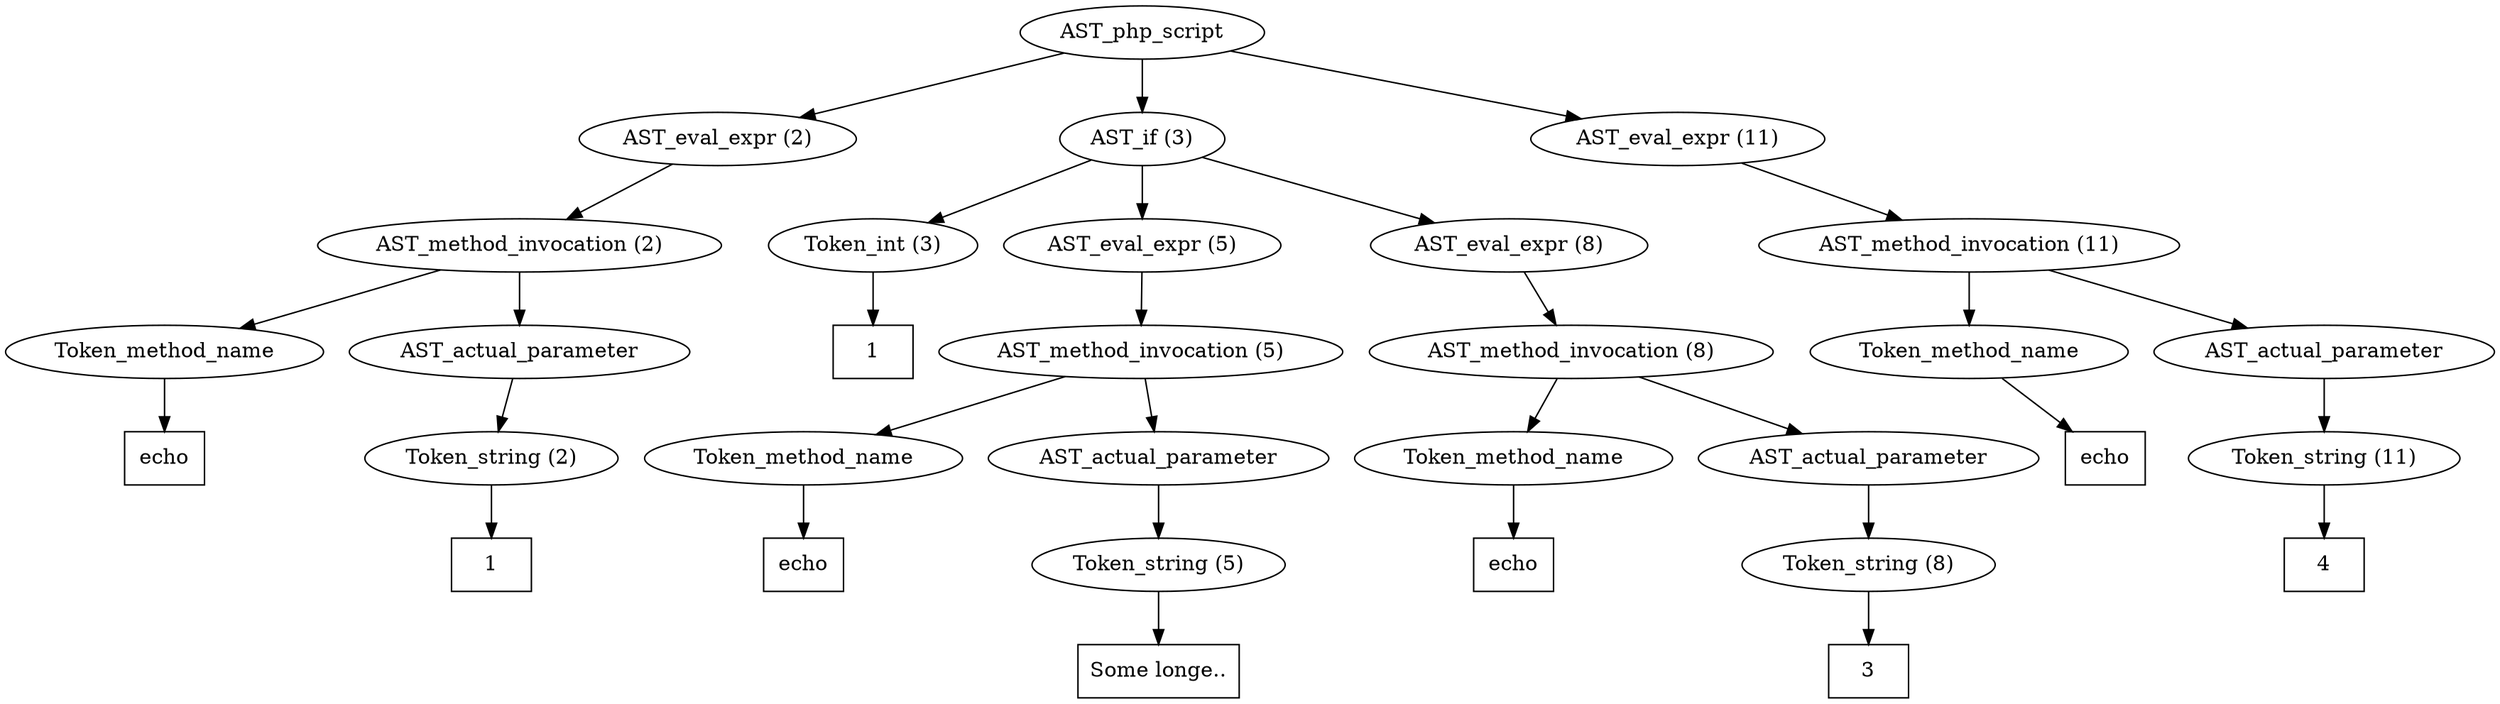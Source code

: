 /*
 * AST in dot format generated by phc -- the PHP compiler
 */

digraph AST {
node_0 [label="AST_php_script"];
node_1 [label="AST_eval_expr (2)"];
node_2 [label="AST_method_invocation (2)"];
node_3 [label="Token_method_name"];
node_4 [label="echo", shape=box]
node_3 -> node_4;
node_5 [label="AST_actual_parameter"];
node_6 [label="Token_string (2)"];
node_7 [label="1", shape=box]
node_6 -> node_7;
node_5 -> node_6;
node_2 -> node_5;
node_2 -> node_3;
node_1 -> node_2;
node_8 [label="AST_if (3)"];
node_9 [label="Token_int (3)"];
node_10 [label="1", shape=box]
node_9 -> node_10;
node_11 [label="AST_eval_expr (5)"];
node_12 [label="AST_method_invocation (5)"];
node_13 [label="Token_method_name"];
node_14 [label="echo", shape=box]
node_13 -> node_14;
node_15 [label="AST_actual_parameter"];
node_16 [label="Token_string (5)"];
node_17 [label="Some longe..", shape=box]
node_16 -> node_17;
node_15 -> node_16;
node_12 -> node_15;
node_12 -> node_13;
node_11 -> node_12;
node_18 [label="AST_eval_expr (8)"];
node_19 [label="AST_method_invocation (8)"];
node_20 [label="Token_method_name"];
node_21 [label="echo", shape=box]
node_20 -> node_21;
node_22 [label="AST_actual_parameter"];
node_23 [label="Token_string (8)"];
node_24 [label="3", shape=box]
node_23 -> node_24;
node_22 -> node_23;
node_19 -> node_22;
node_19 -> node_20;
node_18 -> node_19;
node_8 -> node_18;
node_8 -> node_11;
node_8 -> node_9;
node_25 [label="AST_eval_expr (11)"];
node_26 [label="AST_method_invocation (11)"];
node_27 [label="Token_method_name"];
node_28 [label="echo", shape=box]
node_27 -> node_28;
node_29 [label="AST_actual_parameter"];
node_30 [label="Token_string (11)"];
node_31 [label="4", shape=box]
node_30 -> node_31;
node_29 -> node_30;
node_26 -> node_29;
node_26 -> node_27;
node_25 -> node_26;
node_0 -> node_25;
node_0 -> node_8;
node_0 -> node_1;
}

